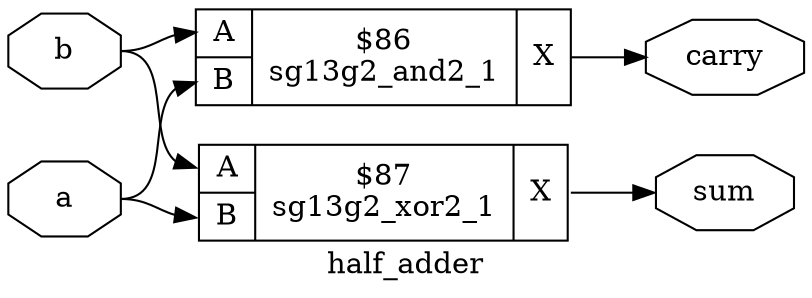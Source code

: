 digraph "half_adder" {
label="half_adder";
rankdir="LR";
remincross=true;
n1 [ shape=octagon, label="a", color="black", fontcolor="black"];
n2 [ shape=octagon, label="b", color="black", fontcolor="black"];
n3 [ shape=octagon, label="carry", color="black", fontcolor="black"];
n4 [ shape=octagon, label="sum", color="black", fontcolor="black"];
c8 [ shape=record, label="{{<p5> A|<p6> B}|$86\nsg13g2_and2_1|{<p7> X}}",  ];
c9 [ shape=record, label="{{<p5> A|<p6> B}|$87\nsg13g2_xor2_1|{<p7> X}}",  ];
n1:e -> c8:p6:w [color="black", fontcolor="black", label=""];
n1:e -> c9:p6:w [color="black", fontcolor="black", label=""];
n2:e -> c8:p5:w [color="black", fontcolor="black", label=""];
n2:e -> c9:p5:w [color="black", fontcolor="black", label=""];
c8:p7:e -> n3:w [color="black", fontcolor="black", label=""];
c9:p7:e -> n4:w [color="black", fontcolor="black", label=""];
}
